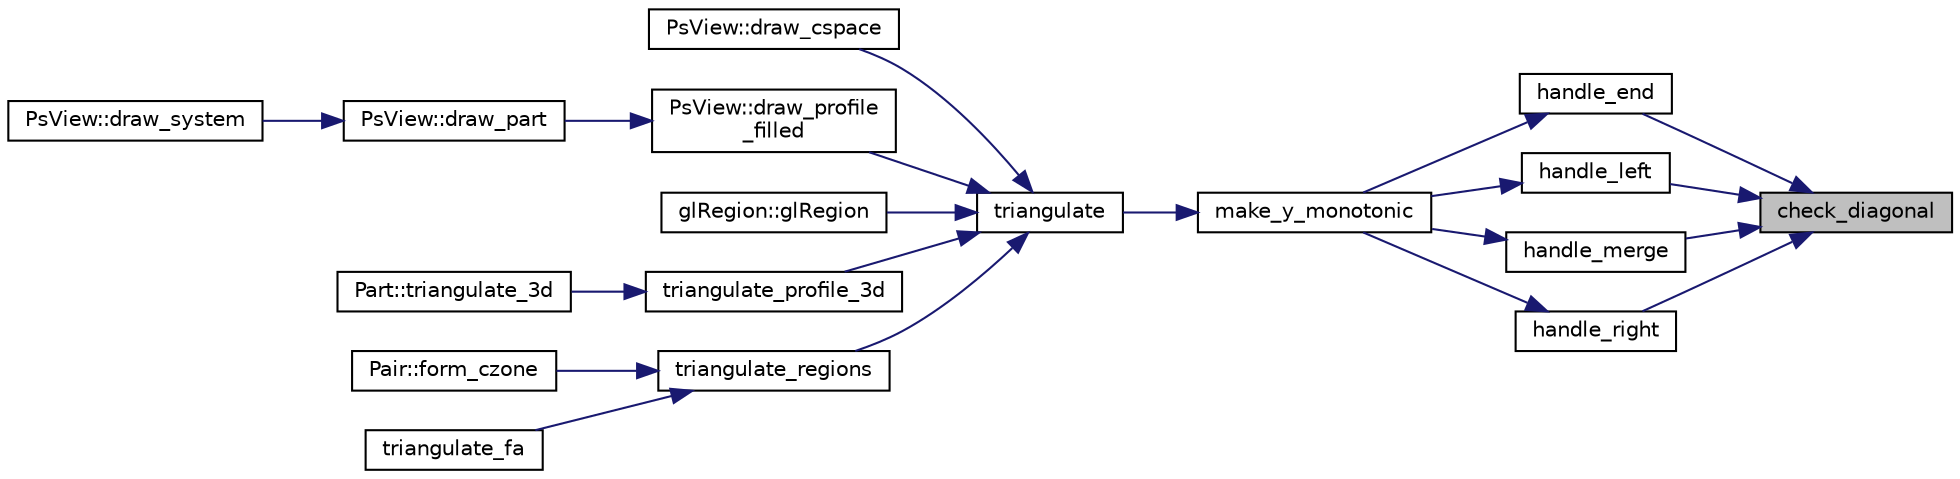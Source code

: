 digraph "check_diagonal"
{
 // LATEX_PDF_SIZE
  edge [fontname="Helvetica",fontsize="10",labelfontname="Helvetica",labelfontsize="10"];
  node [fontname="Helvetica",fontsize="10",shape=record];
  rankdir="RL";
  Node1 [label="check_diagonal",height=0.2,width=0.4,color="black", fillcolor="grey75", style="filled", fontcolor="black",tooltip=" "];
  Node1 -> Node2 [dir="back",color="midnightblue",fontsize="10",style="solid",fontname="Helvetica"];
  Node2 [label="handle_end",height=0.2,width=0.4,color="black", fillcolor="white", style="filled",URL="$d6/d83/mtriangulate_8_c.html#a4f143533e5ca084d36c4c5b7b7eefb7a",tooltip=" "];
  Node2 -> Node3 [dir="back",color="midnightblue",fontsize="10",style="solid",fontname="Helvetica"];
  Node3 [label="make_y_monotonic",height=0.2,width=0.4,color="black", fillcolor="white", style="filled",URL="$d6/d83/mtriangulate_8_c.html#a9cd0e7bd682f60555404bb68a58613d2",tooltip=" "];
  Node3 -> Node4 [dir="back",color="midnightblue",fontsize="10",style="solid",fontname="Helvetica"];
  Node4 [label="triangulate",height=0.2,width=0.4,color="black", fillcolor="white", style="filled",URL="$d6/d83/mtriangulate_8_c.html#a1cccac85eafe48b037e31e8a41501b1f",tooltip=" "];
  Node4 -> Node5 [dir="back",color="midnightblue",fontsize="10",style="solid",fontname="Helvetica"];
  Node5 [label="PsView::draw_cspace",height=0.2,width=0.4,color="black", fillcolor="white", style="filled",URL="$d4/db7/class_ps_view.html#a621785387236f306cefb7ebfe97cc2fc",tooltip=" "];
  Node4 -> Node6 [dir="back",color="midnightblue",fontsize="10",style="solid",fontname="Helvetica"];
  Node6 [label="PsView::draw_profile\l_filled",height=0.2,width=0.4,color="black", fillcolor="white", style="filled",URL="$d4/db7/class_ps_view.html#aa565880fe78eba8da786f60b7b91a061",tooltip=" "];
  Node6 -> Node7 [dir="back",color="midnightblue",fontsize="10",style="solid",fontname="Helvetica"];
  Node7 [label="PsView::draw_part",height=0.2,width=0.4,color="black", fillcolor="white", style="filled",URL="$d4/db7/class_ps_view.html#af61f2238da4909314b22054e87317513",tooltip=" "];
  Node7 -> Node8 [dir="back",color="midnightblue",fontsize="10",style="solid",fontname="Helvetica"];
  Node8 [label="PsView::draw_system",height=0.2,width=0.4,color="black", fillcolor="white", style="filled",URL="$d4/db7/class_ps_view.html#a8354fa56e4a241f2a8f0264b64b64a60",tooltip=" "];
  Node4 -> Node9 [dir="back",color="midnightblue",fontsize="10",style="solid",fontname="Helvetica"];
  Node9 [label="glRegion::glRegion",height=0.2,width=0.4,color="black", fillcolor="white", style="filled",URL="$d1/dd0/classgl_region.html#ad2b2717dea94b5274f547634fc38cf91",tooltip=" "];
  Node4 -> Node10 [dir="back",color="midnightblue",fontsize="10",style="solid",fontname="Helvetica"];
  Node10 [label="triangulate_profile_3d",height=0.2,width=0.4,color="black", fillcolor="white", style="filled",URL="$d7/d5f/system_8_c.html#a78b317ac9df0756b175b6bbc7931c888",tooltip=" "];
  Node10 -> Node11 [dir="back",color="midnightblue",fontsize="10",style="solid",fontname="Helvetica"];
  Node11 [label="Part::triangulate_3d",height=0.2,width=0.4,color="black", fillcolor="white", style="filled",URL="$db/d16/class_part.html#ad09fc183848b2fd66b1d2e02cdea08c2",tooltip=" "];
  Node4 -> Node12 [dir="back",color="midnightblue",fontsize="10",style="solid",fontname="Helvetica"];
  Node12 [label="triangulate_regions",height=0.2,width=0.4,color="black", fillcolor="white", style="filled",URL="$d7/d5f/system_8_c.html#ad897483edb41f33a206e531e232ab46e",tooltip=" "];
  Node12 -> Node13 [dir="back",color="midnightblue",fontsize="10",style="solid",fontname="Helvetica"];
  Node13 [label="Pair::form_czone",height=0.2,width=0.4,color="black", fillcolor="white", style="filled",URL="$d2/d49/class_pair.html#ac6b9ee78ab752f31b84380f43fcc2d09",tooltip=" "];
  Node12 -> Node14 [dir="back",color="midnightblue",fontsize="10",style="solid",fontname="Helvetica"];
  Node14 [label="triangulate_fa",height=0.2,width=0.4,color="black", fillcolor="white", style="filled",URL="$d7/d5f/system_8_c.html#acd7f2d5bae088bcd36199a667b870764",tooltip=" "];
  Node1 -> Node15 [dir="back",color="midnightblue",fontsize="10",style="solid",fontname="Helvetica"];
  Node15 [label="handle_left",height=0.2,width=0.4,color="black", fillcolor="white", style="filled",URL="$d6/d83/mtriangulate_8_c.html#a25cb1df4bd5d1874558fef9eafcd137e",tooltip=" "];
  Node15 -> Node3 [dir="back",color="midnightblue",fontsize="10",style="solid",fontname="Helvetica"];
  Node1 -> Node16 [dir="back",color="midnightblue",fontsize="10",style="solid",fontname="Helvetica"];
  Node16 [label="handle_merge",height=0.2,width=0.4,color="black", fillcolor="white", style="filled",URL="$d6/d83/mtriangulate_8_c.html#a90f955559475d5c14c2eb869ba16c78a",tooltip=" "];
  Node16 -> Node3 [dir="back",color="midnightblue",fontsize="10",style="solid",fontname="Helvetica"];
  Node1 -> Node17 [dir="back",color="midnightblue",fontsize="10",style="solid",fontname="Helvetica"];
  Node17 [label="handle_right",height=0.2,width=0.4,color="black", fillcolor="white", style="filled",URL="$d6/d83/mtriangulate_8_c.html#a7ffd3f88f77380b3528040b1d0b11ffc",tooltip=" "];
  Node17 -> Node3 [dir="back",color="midnightblue",fontsize="10",style="solid",fontname="Helvetica"];
}
